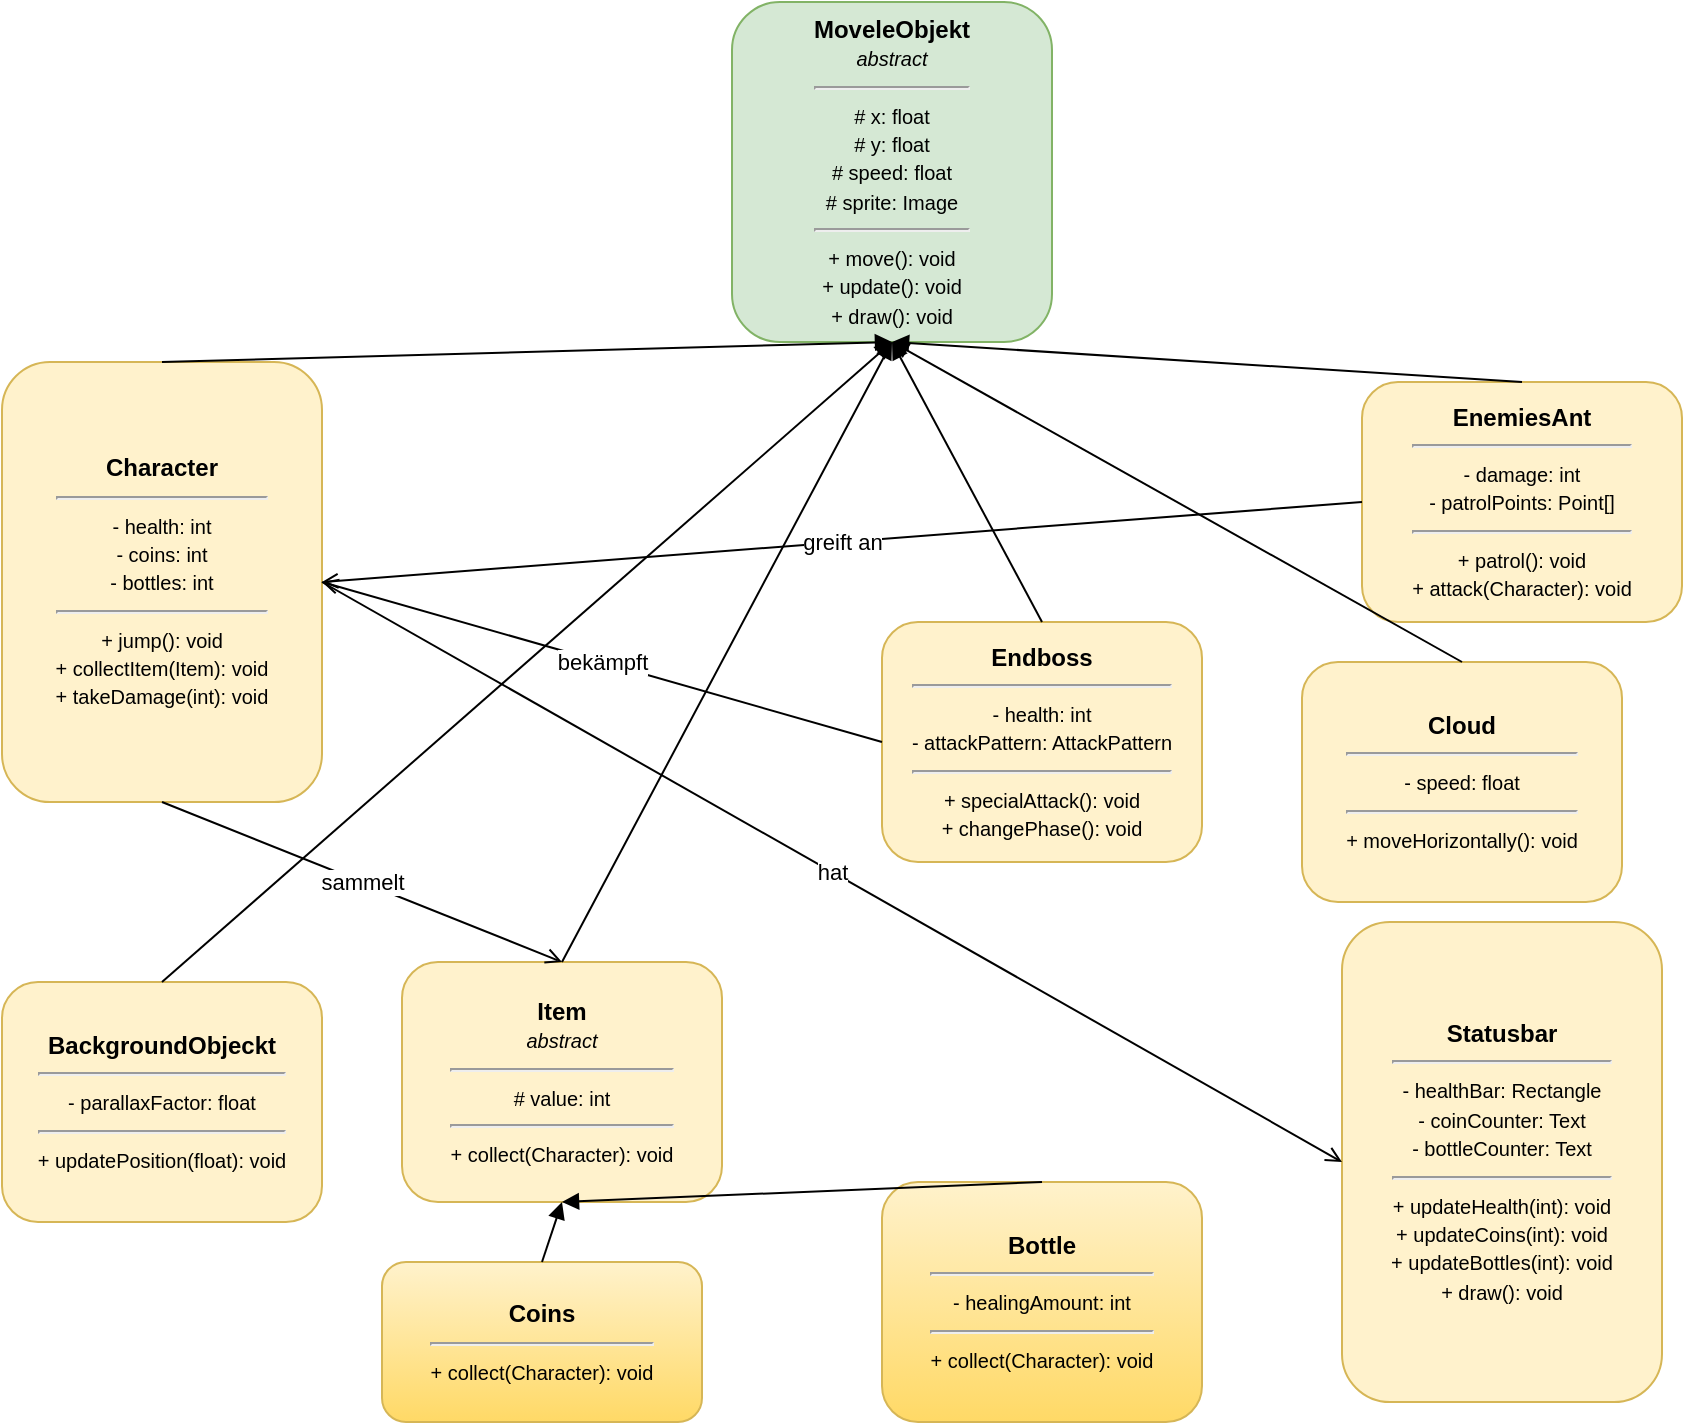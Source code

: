 <mxfile>
    <diagram id="CjVUjsmgnxUAQDLTF4rW" name="Page-1">
        <mxGraphModel dx="1093" dy="783" grid="1" gridSize="10" guides="1" tooltips="1" connect="1" arrows="1" fold="1" page="1" pageScale="1" pageWidth="850" pageHeight="1100" math="0" shadow="0">
            <root>
                <mxCell id="0"/>
                <mxCell id="1" parent="0"/>
                <mxCell id="2" value="&lt;b&gt;MoveleObjekt&lt;/b&gt;&lt;br&gt;&lt;font style=&quot;font-size: 10px;&quot;&gt;&lt;i&gt;abstract&lt;/i&gt;&lt;/font&gt;&lt;hr&gt;&lt;font style=&quot;font-size: 10px;&quot;&gt;# x: float&lt;br&gt;# y: float&lt;br&gt;# speed: float&lt;br&gt;# sprite: Image&lt;/font&gt;&lt;hr&gt;&lt;font style=&quot;font-size: 10px;&quot;&gt;+ move(): void&lt;br&gt;+ update(): void&lt;br&gt;+ draw(): void&lt;/font&gt;" style="rounded=1;whiteSpace=wrap;html=1;fillColor=#d5e8d4;strokeColor=#82b366;" parent="1" vertex="1">
                    <mxGeometry x="365" width="160" height="170" as="geometry"/>
                </mxCell>
                <mxCell id="3" value="&lt;b&gt;Character&lt;/b&gt;&lt;hr&gt;&lt;font style=&quot;font-size: 10px;&quot;&gt;- health: int&lt;br&gt;- coins: int&lt;br&gt;- bottles: int&lt;/font&gt;&lt;hr&gt;&lt;font style=&quot;font-size: 10px;&quot;&gt;+ jump(): void&lt;br&gt;+ collectItem(Item): void&lt;br&gt;+ takeDamage(int): void&lt;/font&gt;" style="rounded=1;whiteSpace=wrap;html=1;fillColor=#fff2cc;strokeColor=#d6b656;" parent="1" vertex="1">
                    <mxGeometry y="180" width="160" height="220" as="geometry"/>
                </mxCell>
                <mxCell id="4" value="&lt;b&gt;EnemiesAnt&lt;/b&gt;&lt;hr&gt;&lt;font style=&quot;font-size: 10px;&quot;&gt;- damage: int&lt;br&gt;- patrolPoints: Point[]&lt;/font&gt;&lt;hr&gt;&lt;font style=&quot;font-size: 10px;&quot;&gt;+ patrol(): void&lt;br&gt;+ attack(Character): void&lt;/font&gt;" style="rounded=1;whiteSpace=wrap;html=1;fillColor=#fff2cc;strokeColor=#d6b656;" parent="1" vertex="1">
                    <mxGeometry x="680" y="190" width="160" height="120" as="geometry"/>
                </mxCell>
                <mxCell id="5" value="&lt;b&gt;Endboss&lt;/b&gt;&lt;hr&gt;&lt;font style=&quot;font-size: 10px;&quot;&gt;- health: int&lt;br&gt;- attackPattern: AttackPattern&lt;/font&gt;&lt;hr&gt;&lt;font style=&quot;font-size: 10px;&quot;&gt;+ specialAttack(): void&lt;br&gt;+ changePhase(): void&lt;/font&gt;" style="rounded=1;whiteSpace=wrap;html=1;fillColor=#fff2cc;strokeColor=#d6b656;" parent="1" vertex="1">
                    <mxGeometry x="440" y="310" width="160" height="120" as="geometry"/>
                </mxCell>
                <mxCell id="6" value="&lt;b&gt;Cloud&lt;/b&gt;&lt;hr&gt;&lt;font style=&quot;font-size: 10px;&quot;&gt;- speed: float&lt;/font&gt;&lt;hr&gt;&lt;font style=&quot;font-size: 10px;&quot;&gt;+ moveHorizontally(): void&lt;/font&gt;" style="rounded=1;whiteSpace=wrap;html=1;fillColor=#fff2cc;strokeColor=#d6b656;" parent="1" vertex="1">
                    <mxGeometry x="650" y="330" width="160" height="120" as="geometry"/>
                </mxCell>
                <mxCell id="7" value="&lt;b&gt;BackgroundObjeckt&lt;/b&gt;&lt;hr&gt;&lt;font style=&quot;font-size: 10px;&quot;&gt;- parallaxFactor: float&lt;/font&gt;&lt;hr&gt;&lt;font style=&quot;font-size: 10px;&quot;&gt;+ updatePosition(float): void&lt;/font&gt;" style="rounded=1;whiteSpace=wrap;html=1;fillColor=#fff2cc;strokeColor=#d6b656;" parent="1" vertex="1">
                    <mxGeometry y="490" width="160" height="120" as="geometry"/>
                </mxCell>
                <mxCell id="8" value="&lt;b&gt;Item&lt;/b&gt;&lt;br&gt;&lt;font style=&quot;font-size: 10px;&quot;&gt;&lt;i&gt;abstract&lt;/i&gt;&lt;/font&gt;&lt;hr&gt;&lt;font style=&quot;font-size: 10px;&quot;&gt;# value: int&lt;/font&gt;&lt;hr&gt;&lt;font style=&quot;font-size: 10px;&quot;&gt;+ collect(Character): void&lt;/font&gt;" style="rounded=1;whiteSpace=wrap;html=1;fillColor=#fff2cc;strokeColor=#d6b656;" parent="1" vertex="1">
                    <mxGeometry x="200" y="480" width="160" height="120" as="geometry"/>
                </mxCell>
                <mxCell id="9" value="&lt;b&gt;Statusbar&lt;/b&gt;&lt;hr&gt;&lt;font style=&quot;font-size: 10px;&quot;&gt;- healthBar: Rectangle&lt;br&gt;- coinCounter: Text&lt;br&gt;- bottleCounter: Text&lt;/font&gt;&lt;hr&gt;&lt;font style=&quot;font-size: 10px;&quot;&gt;+ updateHealth(int): void&lt;br&gt;+ updateCoins(int): void&lt;br&gt;+ updateBottles(int): void&lt;br&gt;+ draw(): void&lt;/font&gt;" style="rounded=1;whiteSpace=wrap;html=1;fillColor=#fff2cc;strokeColor=#d6b656;" parent="1" vertex="1">
                    <mxGeometry x="670" y="460" width="160" height="240" as="geometry"/>
                </mxCell>
                <mxCell id="19" value="&lt;b&gt;Coins&lt;/b&gt;&lt;hr&gt;&lt;font style=&quot;font-size: 10px;&quot;&gt;+ collect(Character): void&lt;/font&gt;" style="rounded=1;whiteSpace=wrap;html=1;fillColor=#fff2cc;gradientColor=#ffd966;strokeColor=#d6b656;" parent="1" vertex="1">
                    <mxGeometry x="190" y="630" width="160" height="80" as="geometry"/>
                </mxCell>
                <mxCell id="20" value="&lt;b&gt;Bottle&lt;/b&gt;&lt;hr&gt;&lt;font style=&quot;font-size: 10px;&quot;&gt;- healingAmount: int&lt;/font&gt;&lt;hr&gt;&lt;font style=&quot;font-size: 10px;&quot;&gt;+ collect(Character): void&lt;/font&gt;" style="rounded=1;whiteSpace=wrap;html=1;fillColor=#fff2cc;gradientColor=#ffd966;strokeColor=#d6b656;" parent="1" vertex="1">
                    <mxGeometry x="440" y="590" width="160" height="120" as="geometry"/>
                </mxCell>
                <mxCell id="11" value="" style="endArrow=block;endFill=1;html=1;exitX=0.5;exitY=0;exitDx=0;exitDy=0;entryX=0.5;entryY=1;entryDx=0;entryDy=0;" parent="1" source="3" target="2" edge="1">
                    <mxGeometry width="50" height="50" relative="1" as="geometry"/>
                </mxCell>
                <mxCell id="12" value="" style="endArrow=block;endFill=1;html=1;exitX=0.5;exitY=0;exitDx=0;exitDy=0;entryX=0.5;entryY=1;entryDx=0;entryDy=0;" parent="1" source="4" target="2" edge="1">
                    <mxGeometry width="50" height="50" relative="1" as="geometry"/>
                </mxCell>
                <mxCell id="13" value="" style="endArrow=block;endFill=1;html=1;exitX=0.5;exitY=0;exitDx=0;exitDy=0;entryX=0.5;entryY=1;entryDx=0;entryDy=0;" parent="1" source="5" target="2" edge="1">
                    <mxGeometry width="50" height="50" relative="1" as="geometry"/>
                </mxCell>
                <mxCell id="14" value="" style="endArrow=block;endFill=1;html=1;exitX=0.5;exitY=0;exitDx=0;exitDy=0;entryX=0.5;entryY=1;entryDx=0;entryDy=0;" parent="1" source="6" target="2" edge="1">
                    <mxGeometry width="50" height="50" relative="1" as="geometry"/>
                </mxCell>
                <mxCell id="15" value="" style="endArrow=block;endFill=1;html=1;exitX=0.5;exitY=0;exitDx=0;exitDy=0;entryX=0.5;entryY=1;entryDx=0;entryDy=0;" parent="1" source="7" target="2" edge="1">
                    <mxGeometry width="50" height="50" relative="1" as="geometry"/>
                </mxCell>
                <mxCell id="16" value="" style="endArrow=block;endFill=1;html=1;exitX=0.5;exitY=0;exitDx=0;exitDy=0;entryX=0.5;entryY=1;entryDx=0;entryDy=0;" parent="1" source="8" target="2" edge="1">
                    <mxGeometry width="50" height="50" relative="1" as="geometry"/>
                </mxCell>
                <mxCell id="17" value="" style="endArrow=block;endFill=1;html=1;exitX=0.5;exitY=0;exitDx=0;exitDy=0;entryX=0.5;entryY=1;entryDx=0;entryDy=0;" parent="1" source="19" target="8" edge="1">
                    <mxGeometry width="50" height="50" relative="1" as="geometry"/>
                </mxCell>
                <mxCell id="18" value="" style="endArrow=block;endFill=1;html=1;exitX=0.5;exitY=0;exitDx=0;exitDy=0;entryX=0.5;entryY=1;entryDx=0;entryDy=0;" parent="1" source="20" target="8" edge="1">
                    <mxGeometry width="50" height="50" relative="1" as="geometry"/>
                </mxCell>
                <mxCell id="21" value="sammelt" style="endArrow=open;endFill=0;html=1;exitX=0.5;exitY=1;exitDx=0;exitDy=0;entryX=0.5;entryY=0;entryDx=0;entryDy=0;" parent="1" source="3" target="8" edge="1">
                    <mxGeometry width="50" height="50" relative="1" as="geometry">
                        <mxPoint x="120" y="380" as="sourcePoint"/>
                        <mxPoint x="170" y="330" as="targetPoint"/>
                    </mxGeometry>
                </mxCell>
                <mxCell id="22" value="hat" style="endArrow=open;endFill=0;html=1;exitX=1;exitY=0.5;exitDx=0;exitDy=0;entryX=0;entryY=0.5;entryDx=0;entryDy=0;" parent="1" source="3" target="9" edge="1">
                    <mxGeometry width="50" height="50" relative="1" as="geometry">
                        <mxPoint x="200" y="300" as="sourcePoint"/>
                        <mxPoint x="250" y="250" as="targetPoint"/>
                    </mxGeometry>
                </mxCell>
                <mxCell id="23" value="greift an" style="endArrow=open;endFill=0;html=1;exitX=0;exitY=0.5;exitDx=0;exitDy=0;entryX=1;entryY=0.5;entryDx=0;entryDy=0;" parent="1" source="4" target="3" edge="1">
                    <mxGeometry width="50" height="50" relative="1" as="geometry">
                        <mxPoint x="320" y="300" as="sourcePoint"/>
                        <mxPoint x="370" y="250" as="targetPoint"/>
                    </mxGeometry>
                </mxCell>
                <mxCell id="24" value="bekämpft" style="endArrow=open;endFill=0;html=1;exitX=0;exitY=0.5;exitDx=0;exitDy=0;entryX=1;entryY=0.5;entryDx=0;entryDy=0;" parent="1" source="5" target="3" edge="1">
                    <mxGeometry width="50" height="50" relative="1" as="geometry">
                        <mxPoint x="520" y="300" as="sourcePoint"/>
                        <mxPoint x="570" y="250" as="targetPoint"/>
                    </mxGeometry>
                </mxCell>
            </root>
        </mxGraphModel>
    </diagram>
</mxfile>